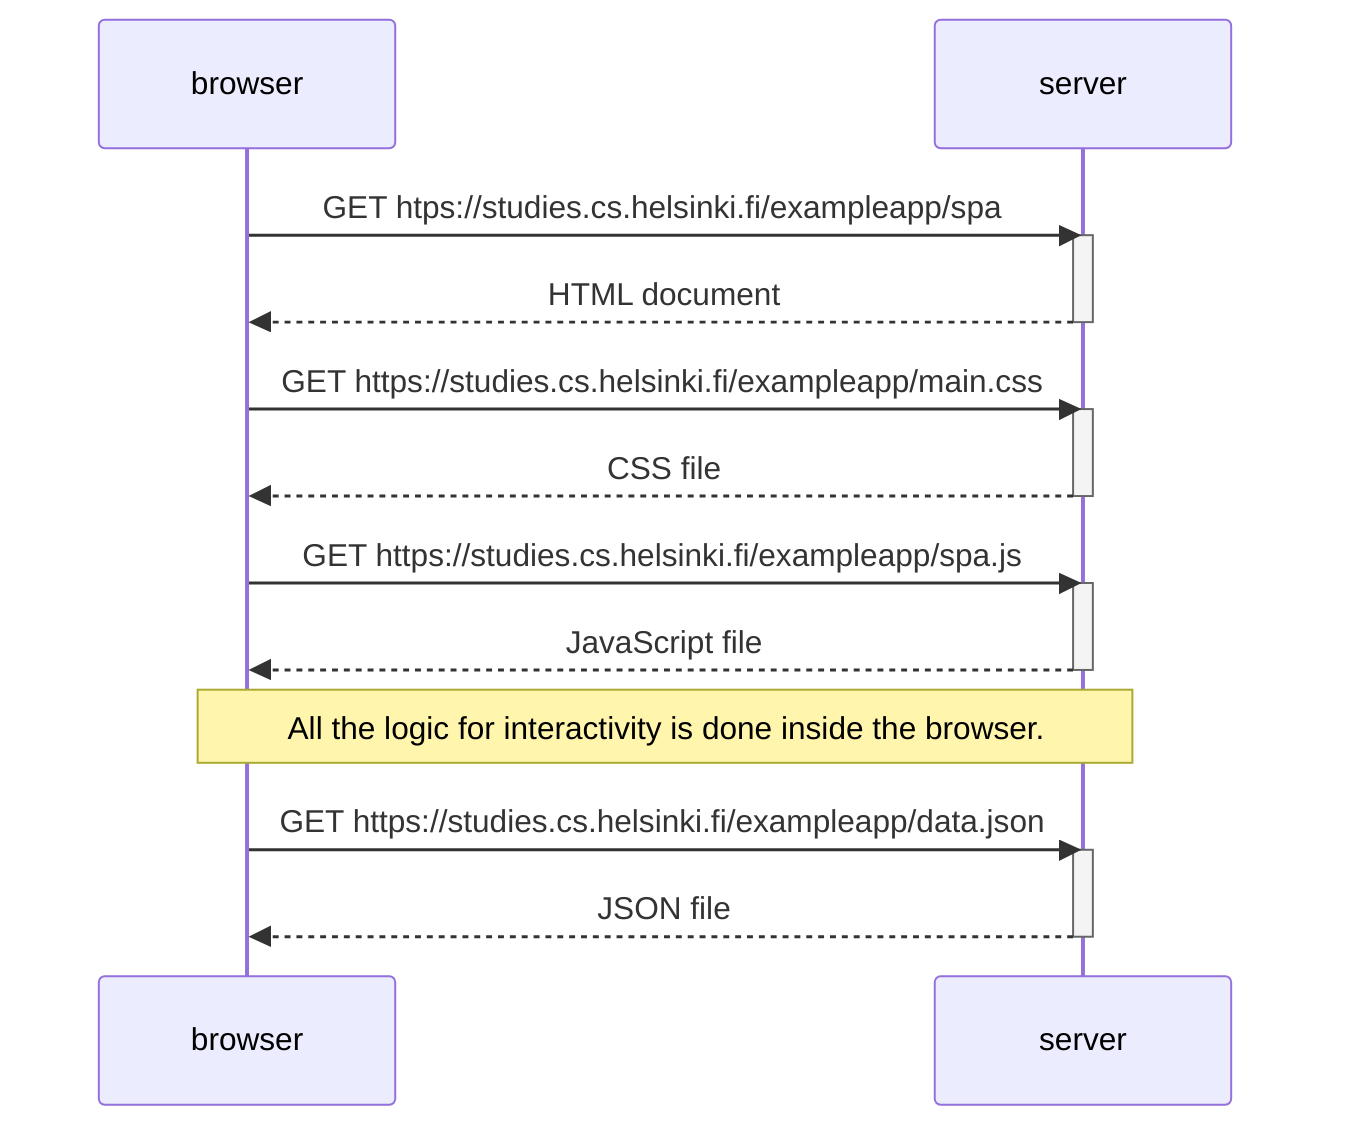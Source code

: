%% Exercises 0.5
%% Single page app diagram

sequenceDiagram
participant browser
participant server


browser->>server: GET htps://studies.cs.helsinki.fi/exampleapp/spa
activate server
server-->>browser: HTML document
deactivate server
%% The browser fetches the HTML document which it parse the embedded css file, and the JavaScript which will handle the logic inside the browser.

browser->>server: GET https://studies.cs.helsinki.fi/exampleapp/main.css
activate server
server-->>browser: CSS file
deactivate server

browser->>server: GET https://studies.cs.helsinki.fi/exampleapp/spa.js
activate server
server-->>browser: JavaScript file
deactivate server
Note over browser, server: All the logic for interactivity is done inside the browser.

browser->>server: GET https://studies.cs.helsinki.fi/exampleapp/data.json
activate server
server-->>browser: JSON file
deactivate server
